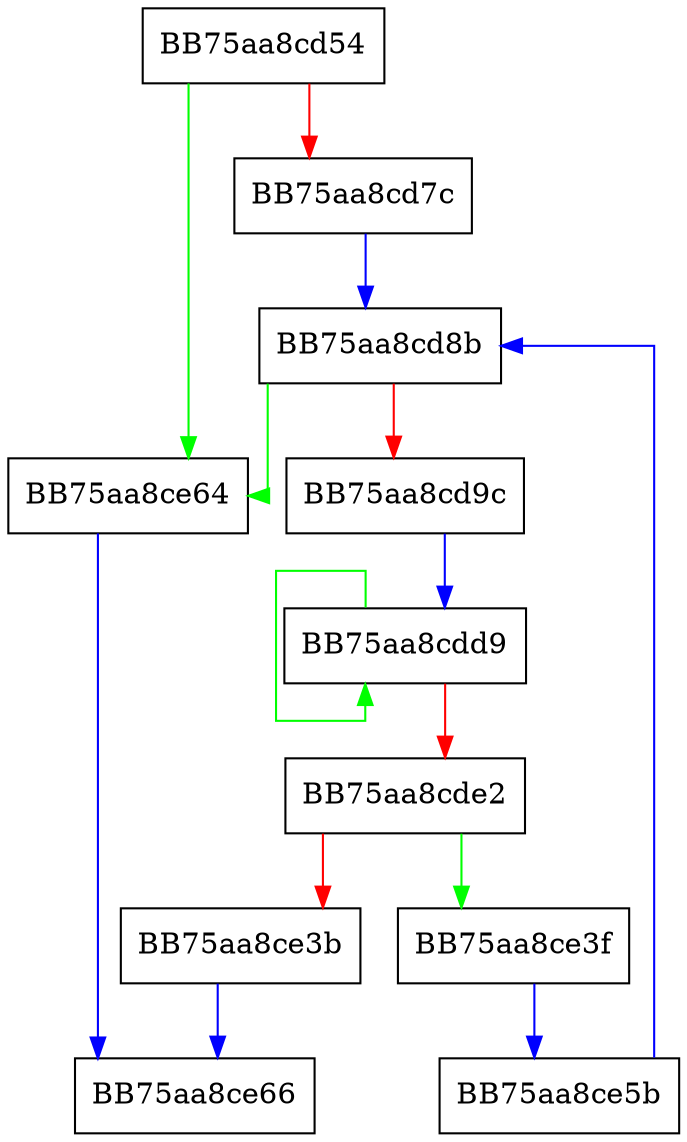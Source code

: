 digraph ShouldCollectDnsInfo {
  node [shape="box"];
  graph [splines=ortho];
  BB75aa8cd54 -> BB75aa8ce64 [color="green"];
  BB75aa8cd54 -> BB75aa8cd7c [color="red"];
  BB75aa8cd7c -> BB75aa8cd8b [color="blue"];
  BB75aa8cd8b -> BB75aa8ce64 [color="green"];
  BB75aa8cd8b -> BB75aa8cd9c [color="red"];
  BB75aa8cd9c -> BB75aa8cdd9 [color="blue"];
  BB75aa8cdd9 -> BB75aa8cdd9 [color="green"];
  BB75aa8cdd9 -> BB75aa8cde2 [color="red"];
  BB75aa8cde2 -> BB75aa8ce3f [color="green"];
  BB75aa8cde2 -> BB75aa8ce3b [color="red"];
  BB75aa8ce3b -> BB75aa8ce66 [color="blue"];
  BB75aa8ce3f -> BB75aa8ce5b [color="blue"];
  BB75aa8ce5b -> BB75aa8cd8b [color="blue"];
  BB75aa8ce64 -> BB75aa8ce66 [color="blue"];
}
